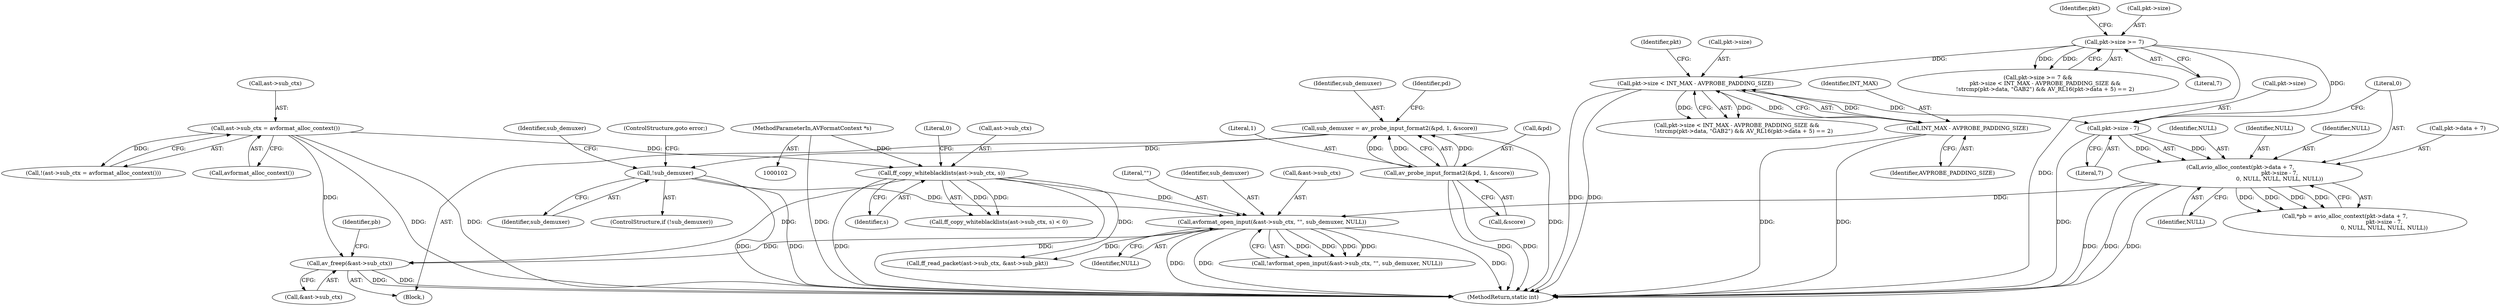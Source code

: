 digraph "0_FFmpeg_a5d849b149ca67ced2d271dc84db0bc95a548abb@API" {
"1000372" [label="(Call,av_freep(&ast->sub_ctx))"];
"1000297" [label="(Call,avformat_open_input(&ast->sub_ctx, \"\", sub_demuxer, NULL))"];
"1000288" [label="(Call,ff_copy_whiteblacklists(ast->sub_ctx, s))"];
"1000273" [label="(Call,ast->sub_ctx = avformat_alloc_context())"];
"1000103" [label="(MethodParameterIn,AVFormatContext *s)"];
"1000255" [label="(Call,!sub_demuxer)"];
"1000241" [label="(Call,sub_demuxer = av_probe_input_format2(&pd, 1, &score))"];
"1000243" [label="(Call,av_probe_input_format2(&pd, 1, &score))"];
"1000156" [label="(Call,avio_alloc_context(pkt->data + 7,\n                                             pkt->size - 7,\n                                             0, NULL, NULL, NULL, NULL))"];
"1000162" [label="(Call,pkt->size - 7)"];
"1000109" [label="(Call,pkt->size >= 7)"];
"1000115" [label="(Call,pkt->size < INT_MAX - AVPROBE_PADDING_SIZE)"];
"1000119" [label="(Call,INT_MAX - AVPROBE_PADDING_SIZE)"];
"1000292" [label="(Identifier,s)"];
"1000166" [label="(Literal,7)"];
"1000242" [label="(Identifier,sub_demuxer)"];
"1000382" [label="(MethodReturn,static int)"];
"1000126" [label="(Identifier,pkt)"];
"1000287" [label="(Call,ff_copy_whiteblacklists(ast->sub_ctx, s) < 0)"];
"1000243" [label="(Call,av_probe_input_format2(&pd, 1, &score))"];
"1000315" [label="(Call,ff_read_packet(ast->sub_ctx, &ast->sub_pkt))"];
"1000247" [label="(Call,&score)"];
"1000246" [label="(Literal,1)"];
"1000257" [label="(ControlStructure,goto error;)"];
"1000273" [label="(Call,ast->sub_ctx = avformat_alloc_context())"];
"1000297" [label="(Call,avformat_open_input(&ast->sub_ctx, \"\", sub_demuxer, NULL))"];
"1000137" [label="(Block,)"];
"1000256" [label="(Identifier,sub_demuxer)"];
"1000372" [label="(Call,av_freep(&ast->sub_ctx))"];
"1000252" [label="(Identifier,pd)"];
"1000167" [label="(Literal,0)"];
"1000373" [label="(Call,&ast->sub_ctx)"];
"1000303" [label="(Identifier,sub_demuxer)"];
"1000157" [label="(Call,pkt->data + 7)"];
"1000277" [label="(Call,avformat_alloc_context())"];
"1000109" [label="(Call,pkt->size >= 7)"];
"1000171" [label="(Identifier,NULL)"];
"1000117" [label="(Identifier,pkt)"];
"1000110" [label="(Call,pkt->size)"];
"1000113" [label="(Literal,7)"];
"1000120" [label="(Identifier,INT_MAX)"];
"1000156" [label="(Call,avio_alloc_context(pkt->data + 7,\n                                             pkt->size - 7,\n                                             0, NULL, NULL, NULL, NULL))"];
"1000119" [label="(Call,INT_MAX - AVPROBE_PADDING_SIZE)"];
"1000108" [label="(Call,pkt->size >= 7 &&\n        pkt->size < INT_MAX - AVPROBE_PADDING_SIZE &&\n        !strcmp(pkt->data, \"GAB2\") && AV_RL16(pkt->data + 5) == 2)"];
"1000169" [label="(Identifier,NULL)"];
"1000289" [label="(Call,ast->sub_ctx)"];
"1000298" [label="(Call,&ast->sub_ctx)"];
"1000162" [label="(Call,pkt->size - 7)"];
"1000293" [label="(Literal,0)"];
"1000304" [label="(Identifier,NULL)"];
"1000255" [label="(Call,!sub_demuxer)"];
"1000103" [label="(MethodParameterIn,AVFormatContext *s)"];
"1000168" [label="(Identifier,NULL)"];
"1000163" [label="(Call,pkt->size)"];
"1000241" [label="(Call,sub_demuxer = av_probe_input_format2(&pd, 1, &score))"];
"1000244" [label="(Call,&pd)"];
"1000116" [label="(Call,pkt->size)"];
"1000272" [label="(Call,!(ast->sub_ctx = avformat_alloc_context()))"];
"1000154" [label="(Call,*pb = avio_alloc_context(pkt->data + 7,\n                                             pkt->size - 7,\n                                             0, NULL, NULL, NULL, NULL))"];
"1000115" [label="(Call,pkt->size < INT_MAX - AVPROBE_PADDING_SIZE)"];
"1000288" [label="(Call,ff_copy_whiteblacklists(ast->sub_ctx, s))"];
"1000274" [label="(Call,ast->sub_ctx)"];
"1000170" [label="(Identifier,NULL)"];
"1000114" [label="(Call,pkt->size < INT_MAX - AVPROBE_PADDING_SIZE &&\n        !strcmp(pkt->data, \"GAB2\") && AV_RL16(pkt->data + 5) == 2)"];
"1000379" [label="(Identifier,pb)"];
"1000262" [label="(Identifier,sub_demuxer)"];
"1000121" [label="(Identifier,AVPROBE_PADDING_SIZE)"];
"1000302" [label="(Literal,\"\")"];
"1000296" [label="(Call,!avformat_open_input(&ast->sub_ctx, \"\", sub_demuxer, NULL))"];
"1000254" [label="(ControlStructure,if (!sub_demuxer))"];
"1000372" -> "1000137"  [label="AST: "];
"1000372" -> "1000373"  [label="CFG: "];
"1000373" -> "1000372"  [label="AST: "];
"1000379" -> "1000372"  [label="CFG: "];
"1000372" -> "1000382"  [label="DDG: "];
"1000372" -> "1000382"  [label="DDG: "];
"1000297" -> "1000372"  [label="DDG: "];
"1000288" -> "1000372"  [label="DDG: "];
"1000273" -> "1000372"  [label="DDG: "];
"1000297" -> "1000296"  [label="AST: "];
"1000297" -> "1000304"  [label="CFG: "];
"1000298" -> "1000297"  [label="AST: "];
"1000302" -> "1000297"  [label="AST: "];
"1000303" -> "1000297"  [label="AST: "];
"1000304" -> "1000297"  [label="AST: "];
"1000296" -> "1000297"  [label="CFG: "];
"1000297" -> "1000382"  [label="DDG: "];
"1000297" -> "1000382"  [label="DDG: "];
"1000297" -> "1000382"  [label="DDG: "];
"1000297" -> "1000296"  [label="DDG: "];
"1000297" -> "1000296"  [label="DDG: "];
"1000297" -> "1000296"  [label="DDG: "];
"1000297" -> "1000296"  [label="DDG: "];
"1000288" -> "1000297"  [label="DDG: "];
"1000255" -> "1000297"  [label="DDG: "];
"1000156" -> "1000297"  [label="DDG: "];
"1000297" -> "1000315"  [label="DDG: "];
"1000288" -> "1000287"  [label="AST: "];
"1000288" -> "1000292"  [label="CFG: "];
"1000289" -> "1000288"  [label="AST: "];
"1000292" -> "1000288"  [label="AST: "];
"1000293" -> "1000288"  [label="CFG: "];
"1000288" -> "1000382"  [label="DDG: "];
"1000288" -> "1000382"  [label="DDG: "];
"1000288" -> "1000287"  [label="DDG: "];
"1000288" -> "1000287"  [label="DDG: "];
"1000273" -> "1000288"  [label="DDG: "];
"1000103" -> "1000288"  [label="DDG: "];
"1000288" -> "1000315"  [label="DDG: "];
"1000273" -> "1000272"  [label="AST: "];
"1000273" -> "1000277"  [label="CFG: "];
"1000274" -> "1000273"  [label="AST: "];
"1000277" -> "1000273"  [label="AST: "];
"1000272" -> "1000273"  [label="CFG: "];
"1000273" -> "1000382"  [label="DDG: "];
"1000273" -> "1000382"  [label="DDG: "];
"1000273" -> "1000272"  [label="DDG: "];
"1000103" -> "1000102"  [label="AST: "];
"1000103" -> "1000382"  [label="DDG: "];
"1000255" -> "1000254"  [label="AST: "];
"1000255" -> "1000256"  [label="CFG: "];
"1000256" -> "1000255"  [label="AST: "];
"1000257" -> "1000255"  [label="CFG: "];
"1000262" -> "1000255"  [label="CFG: "];
"1000255" -> "1000382"  [label="DDG: "];
"1000255" -> "1000382"  [label="DDG: "];
"1000241" -> "1000255"  [label="DDG: "];
"1000241" -> "1000137"  [label="AST: "];
"1000241" -> "1000243"  [label="CFG: "];
"1000242" -> "1000241"  [label="AST: "];
"1000243" -> "1000241"  [label="AST: "];
"1000252" -> "1000241"  [label="CFG: "];
"1000241" -> "1000382"  [label="DDG: "];
"1000243" -> "1000241"  [label="DDG: "];
"1000243" -> "1000241"  [label="DDG: "];
"1000243" -> "1000241"  [label="DDG: "];
"1000243" -> "1000247"  [label="CFG: "];
"1000244" -> "1000243"  [label="AST: "];
"1000246" -> "1000243"  [label="AST: "];
"1000247" -> "1000243"  [label="AST: "];
"1000243" -> "1000382"  [label="DDG: "];
"1000243" -> "1000382"  [label="DDG: "];
"1000156" -> "1000154"  [label="AST: "];
"1000156" -> "1000171"  [label="CFG: "];
"1000157" -> "1000156"  [label="AST: "];
"1000162" -> "1000156"  [label="AST: "];
"1000167" -> "1000156"  [label="AST: "];
"1000168" -> "1000156"  [label="AST: "];
"1000169" -> "1000156"  [label="AST: "];
"1000170" -> "1000156"  [label="AST: "];
"1000171" -> "1000156"  [label="AST: "];
"1000154" -> "1000156"  [label="CFG: "];
"1000156" -> "1000382"  [label="DDG: "];
"1000156" -> "1000382"  [label="DDG: "];
"1000156" -> "1000382"  [label="DDG: "];
"1000156" -> "1000154"  [label="DDG: "];
"1000156" -> "1000154"  [label="DDG: "];
"1000156" -> "1000154"  [label="DDG: "];
"1000156" -> "1000154"  [label="DDG: "];
"1000162" -> "1000156"  [label="DDG: "];
"1000162" -> "1000156"  [label="DDG: "];
"1000162" -> "1000166"  [label="CFG: "];
"1000163" -> "1000162"  [label="AST: "];
"1000166" -> "1000162"  [label="AST: "];
"1000167" -> "1000162"  [label="CFG: "];
"1000162" -> "1000382"  [label="DDG: "];
"1000109" -> "1000162"  [label="DDG: "];
"1000115" -> "1000162"  [label="DDG: "];
"1000109" -> "1000108"  [label="AST: "];
"1000109" -> "1000113"  [label="CFG: "];
"1000110" -> "1000109"  [label="AST: "];
"1000113" -> "1000109"  [label="AST: "];
"1000117" -> "1000109"  [label="CFG: "];
"1000108" -> "1000109"  [label="CFG: "];
"1000109" -> "1000382"  [label="DDG: "];
"1000109" -> "1000108"  [label="DDG: "];
"1000109" -> "1000108"  [label="DDG: "];
"1000109" -> "1000115"  [label="DDG: "];
"1000115" -> "1000114"  [label="AST: "];
"1000115" -> "1000119"  [label="CFG: "];
"1000116" -> "1000115"  [label="AST: "];
"1000119" -> "1000115"  [label="AST: "];
"1000126" -> "1000115"  [label="CFG: "];
"1000114" -> "1000115"  [label="CFG: "];
"1000115" -> "1000382"  [label="DDG: "];
"1000115" -> "1000382"  [label="DDG: "];
"1000115" -> "1000114"  [label="DDG: "];
"1000115" -> "1000114"  [label="DDG: "];
"1000119" -> "1000115"  [label="DDG: "];
"1000119" -> "1000115"  [label="DDG: "];
"1000119" -> "1000121"  [label="CFG: "];
"1000120" -> "1000119"  [label="AST: "];
"1000121" -> "1000119"  [label="AST: "];
"1000119" -> "1000382"  [label="DDG: "];
"1000119" -> "1000382"  [label="DDG: "];
}
